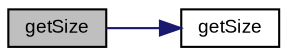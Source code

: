 digraph "getSize"
{
  bgcolor="transparent";
  edge [fontname="Arial",fontsize="9",labelfontname="Arial",labelfontsize="9"];
  node [fontname="Arial",fontsize="9",shape=record];
  rankdir="LR";
  Node1 [label="getSize",height=0.2,width=0.4,color="black", fillcolor="grey75", style="filled" fontcolor="black"];
  Node1 -> Node2 [color="midnightblue",fontsize="9",style="solid",fontname="Arial"];
  Node2 [label="getSize",height=0.2,width=0.4,color="black",URL="$class_v_s_t_g_u_i_1_1_c_frame.html#a50875b8f860c192c9d0e89a0f8819b52"];
}
